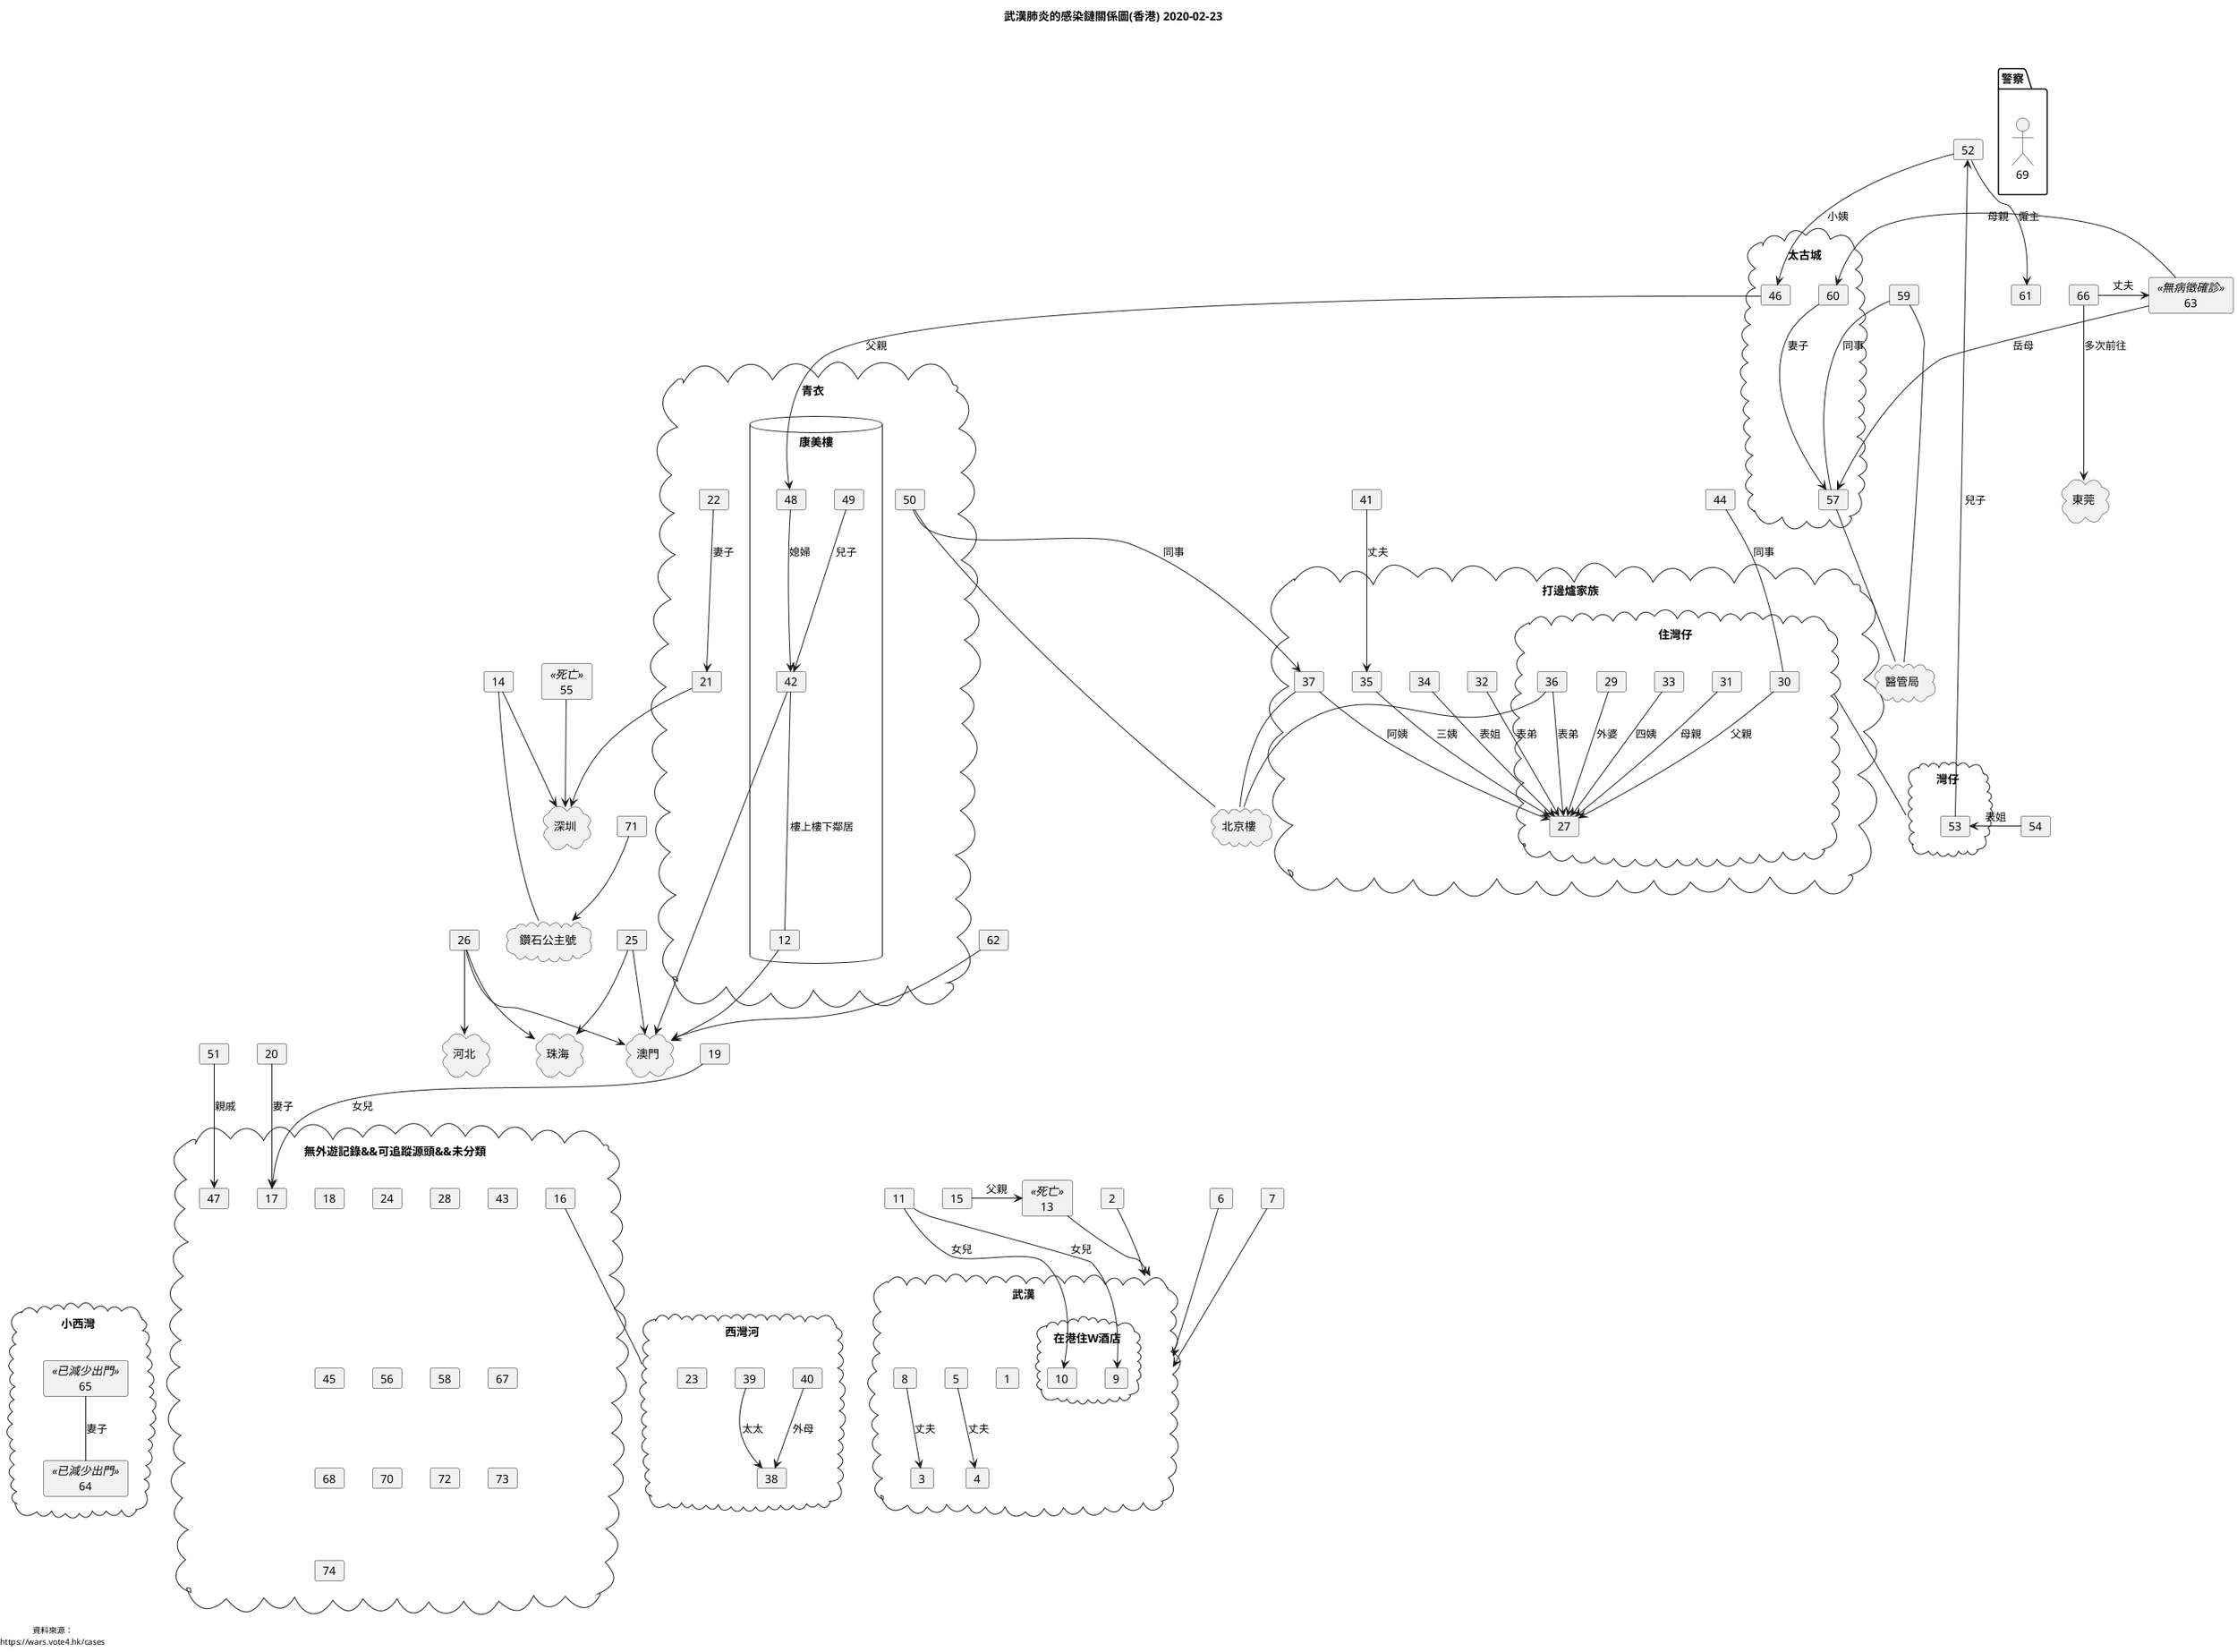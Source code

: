 @startuml

skinparam classAttributeIconSize 0
hide circle
skinparam monochrome true

skinparam class {
	BackgroundColor transparent
}

skinparam node {
	BackgroundColor transparent
}

skinparam Header {
	FontColor black
}

skinparam Footer {
	FontColor black
}

title 武漢肺炎的感染鏈關係圖(香港) 2020-02-23\n\n

cloud "深圳" as ShenZhen

cloud "珠海" as Zhuhai

cloud "北京樓" as PekingRest

cloud "青衣" as TsingYi {

  database "康美樓" as HongMei {
    card 42
    card 12
		card 49
		card 48
    42 --- 12: 樓上樓下鄰居
  }
  card 21
  card 22
  card 50
  22-->21: 妻子
}

cloud "西灣河" as SaiWanHo {
  card 38
  card 40
  card 39
	card 23
  39 --> 38: 太太
  40 --> 38: 外母
}

cloud "小西灣" {
	card 64 <<已減少出門>>
	card 65 <<已減少出門>>
}

package "警察" as Police {
	actor 69
}

card 41
cloud "打邊爐家族" as HotPotFamily {

	cloud "住灣仔" as HotPotFamilyWanChain {
		card 27
		card 29
		card 30
		card 31
		card 33
		card 36
	}

  card 37
  card 32
  card 34
  card 35
  29 --> 27: 外婆
  30 --> 27: 父親
  31 --> 27: 母親
  32 --> 27: 表弟
  33 --> 27: 四姨
  34 --> 27: 表姐
  35 --> 27: 三姨
  36 --> 27: 表弟
  37 --> 27: 阿姨
  41 --> 35: 丈夫
}

card 40
card 51
card 39

cloud "無外遊記錄&&可追蹤源頭&&未分類" as NoRecord {
  card 16
  card 17
  card 18
  card 24
  card 28
  card 43
	card 45
  card 47
	card 56
  card 58
	card 67
	card 68
	card 70
	card 72
	card 73
	card 74
}

cloud "澳門" as Macau

cloud "武漢" as Wuhan {
  card 1
  card 3
  card 4
  card 5
  card 8

  cloud "在港住W酒店" as WHotel {
    card 9
    card 10
  }

  5--> 4: 丈夫
  8--> 3: 丈夫
}

cloud "太古城" as TaikooShing {
	card 46
	card 57
	card 60
}

cloud "灣仔" as WanChai {
	card 53
}

cloud "鑽石公主號" as DiamondPrincess

cloud "醫管局" as HA
cloud "河北"
cloud "東莞"

card 59
card 14
card 39
card 11
card 2
card 6
card 7
card 44
card 52
card 61
card 13 <<死亡>>
card 15
card 19
card 20
card 25
card 26
card 54
card 55 <<死亡>>
card 62
card 63 <<無病徵確診>>
card 66
card 71

49 --> 42: 兒子
46 --> 48: 父親
21 --> ShenZhen
20 --> 17: 妻子
19 --> 17: 女兒
15 -> 13: 父親
14 --- DiamondPrincess
11 --> 10: 女兒
11 --> 9: 女兒
2 --> Wuhan
6 --> Wuhan
7 --> Wuhan
13 --> Wuhan
44 -- 30: 同事
52 --> 61: 僱主
52 --> 46: 小姨
48 --> 42: 媳婦
42 --> Macau
12 --> Macau
25 --> Macau
25 --> Zhuhai
26 --> Macau
26 --> Zhuhai
26 --> 河北
50 --> 37: 同事
51 --> 47: 親戚
53 -> 52: 兒子
54 -> 53: 表姐
55 --> ShenZhen
59 -- HA
57 -- HA
60 --> 57: 妻子
14 --> ShenZhen
50 --- PekingRest
37 -- PekingRest
36 -- PekingRest
16 -- SaiWanHo
62 --> Macau
63 -> 60: 母親
63-> 57: 岳母
59 -- 57: 同事
65 -- 64: 妻子
66 -> 63: 丈夫
66 --> 東莞: 多次前往
71 --> DiamondPrincess
HotPotFamilyWanChain -- WanChai

/'Layout
HotPotFamily -[hidden]---- NoRecord
SaiWanHo -[hidden] 小西灣
'/

TsingYi -[hidden]------ Wuhan
TsingYi -[hidden]----- NoRecord
NoRecord -[hidden]- SaiWanHo
NoRecord -[hidden]- 小西灣

left footer
資料來源：
https://wars.vote4.hk/cases
endfooter

@enduml
